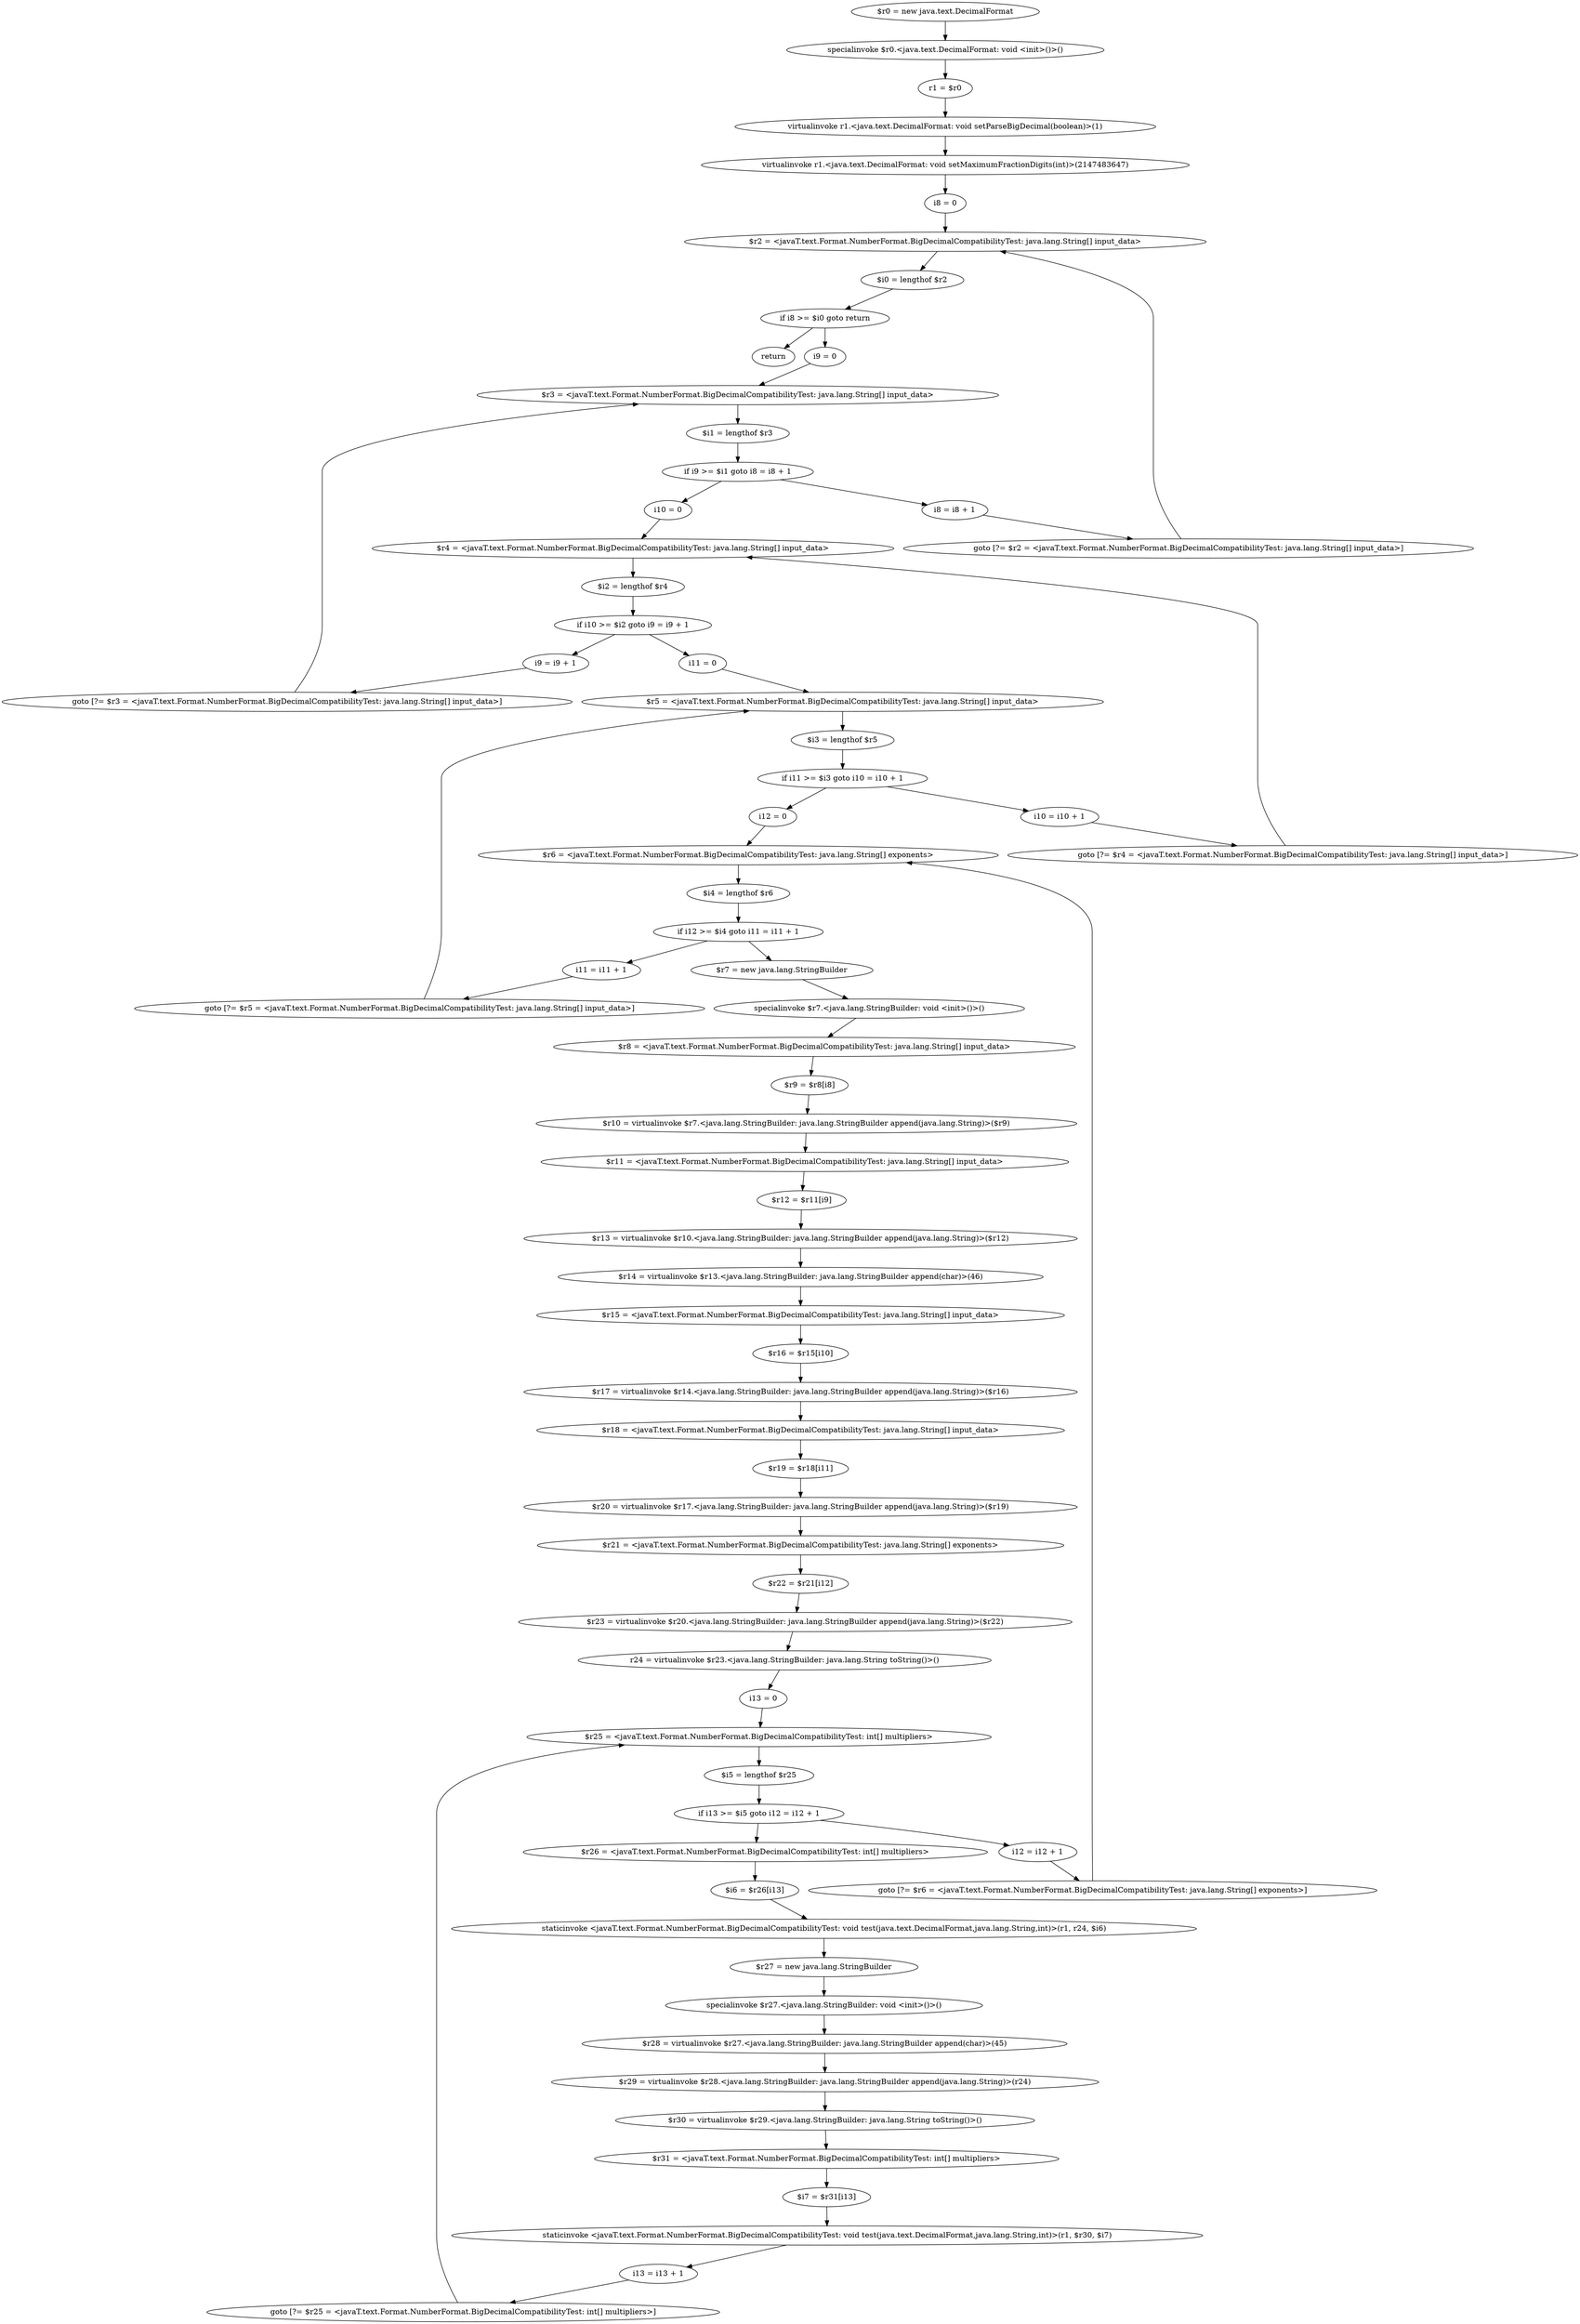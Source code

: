 digraph "unitGraph" {
    "$r0 = new java.text.DecimalFormat"
    "specialinvoke $r0.<java.text.DecimalFormat: void <init>()>()"
    "r1 = $r0"
    "virtualinvoke r1.<java.text.DecimalFormat: void setParseBigDecimal(boolean)>(1)"
    "virtualinvoke r1.<java.text.DecimalFormat: void setMaximumFractionDigits(int)>(2147483647)"
    "i8 = 0"
    "$r2 = <javaT.text.Format.NumberFormat.BigDecimalCompatibilityTest: java.lang.String[] input_data>"
    "$i0 = lengthof $r2"
    "if i8 >= $i0 goto return"
    "i9 = 0"
    "$r3 = <javaT.text.Format.NumberFormat.BigDecimalCompatibilityTest: java.lang.String[] input_data>"
    "$i1 = lengthof $r3"
    "if i9 >= $i1 goto i8 = i8 + 1"
    "i10 = 0"
    "$r4 = <javaT.text.Format.NumberFormat.BigDecimalCompatibilityTest: java.lang.String[] input_data>"
    "$i2 = lengthof $r4"
    "if i10 >= $i2 goto i9 = i9 + 1"
    "i11 = 0"
    "$r5 = <javaT.text.Format.NumberFormat.BigDecimalCompatibilityTest: java.lang.String[] input_data>"
    "$i3 = lengthof $r5"
    "if i11 >= $i3 goto i10 = i10 + 1"
    "i12 = 0"
    "$r6 = <javaT.text.Format.NumberFormat.BigDecimalCompatibilityTest: java.lang.String[] exponents>"
    "$i4 = lengthof $r6"
    "if i12 >= $i4 goto i11 = i11 + 1"
    "$r7 = new java.lang.StringBuilder"
    "specialinvoke $r7.<java.lang.StringBuilder: void <init>()>()"
    "$r8 = <javaT.text.Format.NumberFormat.BigDecimalCompatibilityTest: java.lang.String[] input_data>"
    "$r9 = $r8[i8]"
    "$r10 = virtualinvoke $r7.<java.lang.StringBuilder: java.lang.StringBuilder append(java.lang.String)>($r9)"
    "$r11 = <javaT.text.Format.NumberFormat.BigDecimalCompatibilityTest: java.lang.String[] input_data>"
    "$r12 = $r11[i9]"
    "$r13 = virtualinvoke $r10.<java.lang.StringBuilder: java.lang.StringBuilder append(java.lang.String)>($r12)"
    "$r14 = virtualinvoke $r13.<java.lang.StringBuilder: java.lang.StringBuilder append(char)>(46)"
    "$r15 = <javaT.text.Format.NumberFormat.BigDecimalCompatibilityTest: java.lang.String[] input_data>"
    "$r16 = $r15[i10]"
    "$r17 = virtualinvoke $r14.<java.lang.StringBuilder: java.lang.StringBuilder append(java.lang.String)>($r16)"
    "$r18 = <javaT.text.Format.NumberFormat.BigDecimalCompatibilityTest: java.lang.String[] input_data>"
    "$r19 = $r18[i11]"
    "$r20 = virtualinvoke $r17.<java.lang.StringBuilder: java.lang.StringBuilder append(java.lang.String)>($r19)"
    "$r21 = <javaT.text.Format.NumberFormat.BigDecimalCompatibilityTest: java.lang.String[] exponents>"
    "$r22 = $r21[i12]"
    "$r23 = virtualinvoke $r20.<java.lang.StringBuilder: java.lang.StringBuilder append(java.lang.String)>($r22)"
    "r24 = virtualinvoke $r23.<java.lang.StringBuilder: java.lang.String toString()>()"
    "i13 = 0"
    "$r25 = <javaT.text.Format.NumberFormat.BigDecimalCompatibilityTest: int[] multipliers>"
    "$i5 = lengthof $r25"
    "if i13 >= $i5 goto i12 = i12 + 1"
    "$r26 = <javaT.text.Format.NumberFormat.BigDecimalCompatibilityTest: int[] multipliers>"
    "$i6 = $r26[i13]"
    "staticinvoke <javaT.text.Format.NumberFormat.BigDecimalCompatibilityTest: void test(java.text.DecimalFormat,java.lang.String,int)>(r1, r24, $i6)"
    "$r27 = new java.lang.StringBuilder"
    "specialinvoke $r27.<java.lang.StringBuilder: void <init>()>()"
    "$r28 = virtualinvoke $r27.<java.lang.StringBuilder: java.lang.StringBuilder append(char)>(45)"
    "$r29 = virtualinvoke $r28.<java.lang.StringBuilder: java.lang.StringBuilder append(java.lang.String)>(r24)"
    "$r30 = virtualinvoke $r29.<java.lang.StringBuilder: java.lang.String toString()>()"
    "$r31 = <javaT.text.Format.NumberFormat.BigDecimalCompatibilityTest: int[] multipliers>"
    "$i7 = $r31[i13]"
    "staticinvoke <javaT.text.Format.NumberFormat.BigDecimalCompatibilityTest: void test(java.text.DecimalFormat,java.lang.String,int)>(r1, $r30, $i7)"
    "i13 = i13 + 1"
    "goto [?= $r25 = <javaT.text.Format.NumberFormat.BigDecimalCompatibilityTest: int[] multipliers>]"
    "i12 = i12 + 1"
    "goto [?= $r6 = <javaT.text.Format.NumberFormat.BigDecimalCompatibilityTest: java.lang.String[] exponents>]"
    "i11 = i11 + 1"
    "goto [?= $r5 = <javaT.text.Format.NumberFormat.BigDecimalCompatibilityTest: java.lang.String[] input_data>]"
    "i10 = i10 + 1"
    "goto [?= $r4 = <javaT.text.Format.NumberFormat.BigDecimalCompatibilityTest: java.lang.String[] input_data>]"
    "i9 = i9 + 1"
    "goto [?= $r3 = <javaT.text.Format.NumberFormat.BigDecimalCompatibilityTest: java.lang.String[] input_data>]"
    "i8 = i8 + 1"
    "goto [?= $r2 = <javaT.text.Format.NumberFormat.BigDecimalCompatibilityTest: java.lang.String[] input_data>]"
    "return"
    "$r0 = new java.text.DecimalFormat"->"specialinvoke $r0.<java.text.DecimalFormat: void <init>()>()";
    "specialinvoke $r0.<java.text.DecimalFormat: void <init>()>()"->"r1 = $r0";
    "r1 = $r0"->"virtualinvoke r1.<java.text.DecimalFormat: void setParseBigDecimal(boolean)>(1)";
    "virtualinvoke r1.<java.text.DecimalFormat: void setParseBigDecimal(boolean)>(1)"->"virtualinvoke r1.<java.text.DecimalFormat: void setMaximumFractionDigits(int)>(2147483647)";
    "virtualinvoke r1.<java.text.DecimalFormat: void setMaximumFractionDigits(int)>(2147483647)"->"i8 = 0";
    "i8 = 0"->"$r2 = <javaT.text.Format.NumberFormat.BigDecimalCompatibilityTest: java.lang.String[] input_data>";
    "$r2 = <javaT.text.Format.NumberFormat.BigDecimalCompatibilityTest: java.lang.String[] input_data>"->"$i0 = lengthof $r2";
    "$i0 = lengthof $r2"->"if i8 >= $i0 goto return";
    "if i8 >= $i0 goto return"->"i9 = 0";
    "if i8 >= $i0 goto return"->"return";
    "i9 = 0"->"$r3 = <javaT.text.Format.NumberFormat.BigDecimalCompatibilityTest: java.lang.String[] input_data>";
    "$r3 = <javaT.text.Format.NumberFormat.BigDecimalCompatibilityTest: java.lang.String[] input_data>"->"$i1 = lengthof $r3";
    "$i1 = lengthof $r3"->"if i9 >= $i1 goto i8 = i8 + 1";
    "if i9 >= $i1 goto i8 = i8 + 1"->"i10 = 0";
    "if i9 >= $i1 goto i8 = i8 + 1"->"i8 = i8 + 1";
    "i10 = 0"->"$r4 = <javaT.text.Format.NumberFormat.BigDecimalCompatibilityTest: java.lang.String[] input_data>";
    "$r4 = <javaT.text.Format.NumberFormat.BigDecimalCompatibilityTest: java.lang.String[] input_data>"->"$i2 = lengthof $r4";
    "$i2 = lengthof $r4"->"if i10 >= $i2 goto i9 = i9 + 1";
    "if i10 >= $i2 goto i9 = i9 + 1"->"i11 = 0";
    "if i10 >= $i2 goto i9 = i9 + 1"->"i9 = i9 + 1";
    "i11 = 0"->"$r5 = <javaT.text.Format.NumberFormat.BigDecimalCompatibilityTest: java.lang.String[] input_data>";
    "$r5 = <javaT.text.Format.NumberFormat.BigDecimalCompatibilityTest: java.lang.String[] input_data>"->"$i3 = lengthof $r5";
    "$i3 = lengthof $r5"->"if i11 >= $i3 goto i10 = i10 + 1";
    "if i11 >= $i3 goto i10 = i10 + 1"->"i12 = 0";
    "if i11 >= $i3 goto i10 = i10 + 1"->"i10 = i10 + 1";
    "i12 = 0"->"$r6 = <javaT.text.Format.NumberFormat.BigDecimalCompatibilityTest: java.lang.String[] exponents>";
    "$r6 = <javaT.text.Format.NumberFormat.BigDecimalCompatibilityTest: java.lang.String[] exponents>"->"$i4 = lengthof $r6";
    "$i4 = lengthof $r6"->"if i12 >= $i4 goto i11 = i11 + 1";
    "if i12 >= $i4 goto i11 = i11 + 1"->"$r7 = new java.lang.StringBuilder";
    "if i12 >= $i4 goto i11 = i11 + 1"->"i11 = i11 + 1";
    "$r7 = new java.lang.StringBuilder"->"specialinvoke $r7.<java.lang.StringBuilder: void <init>()>()";
    "specialinvoke $r7.<java.lang.StringBuilder: void <init>()>()"->"$r8 = <javaT.text.Format.NumberFormat.BigDecimalCompatibilityTest: java.lang.String[] input_data>";
    "$r8 = <javaT.text.Format.NumberFormat.BigDecimalCompatibilityTest: java.lang.String[] input_data>"->"$r9 = $r8[i8]";
    "$r9 = $r8[i8]"->"$r10 = virtualinvoke $r7.<java.lang.StringBuilder: java.lang.StringBuilder append(java.lang.String)>($r9)";
    "$r10 = virtualinvoke $r7.<java.lang.StringBuilder: java.lang.StringBuilder append(java.lang.String)>($r9)"->"$r11 = <javaT.text.Format.NumberFormat.BigDecimalCompatibilityTest: java.lang.String[] input_data>";
    "$r11 = <javaT.text.Format.NumberFormat.BigDecimalCompatibilityTest: java.lang.String[] input_data>"->"$r12 = $r11[i9]";
    "$r12 = $r11[i9]"->"$r13 = virtualinvoke $r10.<java.lang.StringBuilder: java.lang.StringBuilder append(java.lang.String)>($r12)";
    "$r13 = virtualinvoke $r10.<java.lang.StringBuilder: java.lang.StringBuilder append(java.lang.String)>($r12)"->"$r14 = virtualinvoke $r13.<java.lang.StringBuilder: java.lang.StringBuilder append(char)>(46)";
    "$r14 = virtualinvoke $r13.<java.lang.StringBuilder: java.lang.StringBuilder append(char)>(46)"->"$r15 = <javaT.text.Format.NumberFormat.BigDecimalCompatibilityTest: java.lang.String[] input_data>";
    "$r15 = <javaT.text.Format.NumberFormat.BigDecimalCompatibilityTest: java.lang.String[] input_data>"->"$r16 = $r15[i10]";
    "$r16 = $r15[i10]"->"$r17 = virtualinvoke $r14.<java.lang.StringBuilder: java.lang.StringBuilder append(java.lang.String)>($r16)";
    "$r17 = virtualinvoke $r14.<java.lang.StringBuilder: java.lang.StringBuilder append(java.lang.String)>($r16)"->"$r18 = <javaT.text.Format.NumberFormat.BigDecimalCompatibilityTest: java.lang.String[] input_data>";
    "$r18 = <javaT.text.Format.NumberFormat.BigDecimalCompatibilityTest: java.lang.String[] input_data>"->"$r19 = $r18[i11]";
    "$r19 = $r18[i11]"->"$r20 = virtualinvoke $r17.<java.lang.StringBuilder: java.lang.StringBuilder append(java.lang.String)>($r19)";
    "$r20 = virtualinvoke $r17.<java.lang.StringBuilder: java.lang.StringBuilder append(java.lang.String)>($r19)"->"$r21 = <javaT.text.Format.NumberFormat.BigDecimalCompatibilityTest: java.lang.String[] exponents>";
    "$r21 = <javaT.text.Format.NumberFormat.BigDecimalCompatibilityTest: java.lang.String[] exponents>"->"$r22 = $r21[i12]";
    "$r22 = $r21[i12]"->"$r23 = virtualinvoke $r20.<java.lang.StringBuilder: java.lang.StringBuilder append(java.lang.String)>($r22)";
    "$r23 = virtualinvoke $r20.<java.lang.StringBuilder: java.lang.StringBuilder append(java.lang.String)>($r22)"->"r24 = virtualinvoke $r23.<java.lang.StringBuilder: java.lang.String toString()>()";
    "r24 = virtualinvoke $r23.<java.lang.StringBuilder: java.lang.String toString()>()"->"i13 = 0";
    "i13 = 0"->"$r25 = <javaT.text.Format.NumberFormat.BigDecimalCompatibilityTest: int[] multipliers>";
    "$r25 = <javaT.text.Format.NumberFormat.BigDecimalCompatibilityTest: int[] multipliers>"->"$i5 = lengthof $r25";
    "$i5 = lengthof $r25"->"if i13 >= $i5 goto i12 = i12 + 1";
    "if i13 >= $i5 goto i12 = i12 + 1"->"$r26 = <javaT.text.Format.NumberFormat.BigDecimalCompatibilityTest: int[] multipliers>";
    "if i13 >= $i5 goto i12 = i12 + 1"->"i12 = i12 + 1";
    "$r26 = <javaT.text.Format.NumberFormat.BigDecimalCompatibilityTest: int[] multipliers>"->"$i6 = $r26[i13]";
    "$i6 = $r26[i13]"->"staticinvoke <javaT.text.Format.NumberFormat.BigDecimalCompatibilityTest: void test(java.text.DecimalFormat,java.lang.String,int)>(r1, r24, $i6)";
    "staticinvoke <javaT.text.Format.NumberFormat.BigDecimalCompatibilityTest: void test(java.text.DecimalFormat,java.lang.String,int)>(r1, r24, $i6)"->"$r27 = new java.lang.StringBuilder";
    "$r27 = new java.lang.StringBuilder"->"specialinvoke $r27.<java.lang.StringBuilder: void <init>()>()";
    "specialinvoke $r27.<java.lang.StringBuilder: void <init>()>()"->"$r28 = virtualinvoke $r27.<java.lang.StringBuilder: java.lang.StringBuilder append(char)>(45)";
    "$r28 = virtualinvoke $r27.<java.lang.StringBuilder: java.lang.StringBuilder append(char)>(45)"->"$r29 = virtualinvoke $r28.<java.lang.StringBuilder: java.lang.StringBuilder append(java.lang.String)>(r24)";
    "$r29 = virtualinvoke $r28.<java.lang.StringBuilder: java.lang.StringBuilder append(java.lang.String)>(r24)"->"$r30 = virtualinvoke $r29.<java.lang.StringBuilder: java.lang.String toString()>()";
    "$r30 = virtualinvoke $r29.<java.lang.StringBuilder: java.lang.String toString()>()"->"$r31 = <javaT.text.Format.NumberFormat.BigDecimalCompatibilityTest: int[] multipliers>";
    "$r31 = <javaT.text.Format.NumberFormat.BigDecimalCompatibilityTest: int[] multipliers>"->"$i7 = $r31[i13]";
    "$i7 = $r31[i13]"->"staticinvoke <javaT.text.Format.NumberFormat.BigDecimalCompatibilityTest: void test(java.text.DecimalFormat,java.lang.String,int)>(r1, $r30, $i7)";
    "staticinvoke <javaT.text.Format.NumberFormat.BigDecimalCompatibilityTest: void test(java.text.DecimalFormat,java.lang.String,int)>(r1, $r30, $i7)"->"i13 = i13 + 1";
    "i13 = i13 + 1"->"goto [?= $r25 = <javaT.text.Format.NumberFormat.BigDecimalCompatibilityTest: int[] multipliers>]";
    "goto [?= $r25 = <javaT.text.Format.NumberFormat.BigDecimalCompatibilityTest: int[] multipliers>]"->"$r25 = <javaT.text.Format.NumberFormat.BigDecimalCompatibilityTest: int[] multipliers>";
    "i12 = i12 + 1"->"goto [?= $r6 = <javaT.text.Format.NumberFormat.BigDecimalCompatibilityTest: java.lang.String[] exponents>]";
    "goto [?= $r6 = <javaT.text.Format.NumberFormat.BigDecimalCompatibilityTest: java.lang.String[] exponents>]"->"$r6 = <javaT.text.Format.NumberFormat.BigDecimalCompatibilityTest: java.lang.String[] exponents>";
    "i11 = i11 + 1"->"goto [?= $r5 = <javaT.text.Format.NumberFormat.BigDecimalCompatibilityTest: java.lang.String[] input_data>]";
    "goto [?= $r5 = <javaT.text.Format.NumberFormat.BigDecimalCompatibilityTest: java.lang.String[] input_data>]"->"$r5 = <javaT.text.Format.NumberFormat.BigDecimalCompatibilityTest: java.lang.String[] input_data>";
    "i10 = i10 + 1"->"goto [?= $r4 = <javaT.text.Format.NumberFormat.BigDecimalCompatibilityTest: java.lang.String[] input_data>]";
    "goto [?= $r4 = <javaT.text.Format.NumberFormat.BigDecimalCompatibilityTest: java.lang.String[] input_data>]"->"$r4 = <javaT.text.Format.NumberFormat.BigDecimalCompatibilityTest: java.lang.String[] input_data>";
    "i9 = i9 + 1"->"goto [?= $r3 = <javaT.text.Format.NumberFormat.BigDecimalCompatibilityTest: java.lang.String[] input_data>]";
    "goto [?= $r3 = <javaT.text.Format.NumberFormat.BigDecimalCompatibilityTest: java.lang.String[] input_data>]"->"$r3 = <javaT.text.Format.NumberFormat.BigDecimalCompatibilityTest: java.lang.String[] input_data>";
    "i8 = i8 + 1"->"goto [?= $r2 = <javaT.text.Format.NumberFormat.BigDecimalCompatibilityTest: java.lang.String[] input_data>]";
    "goto [?= $r2 = <javaT.text.Format.NumberFormat.BigDecimalCompatibilityTest: java.lang.String[] input_data>]"->"$r2 = <javaT.text.Format.NumberFormat.BigDecimalCompatibilityTest: java.lang.String[] input_data>";
}
